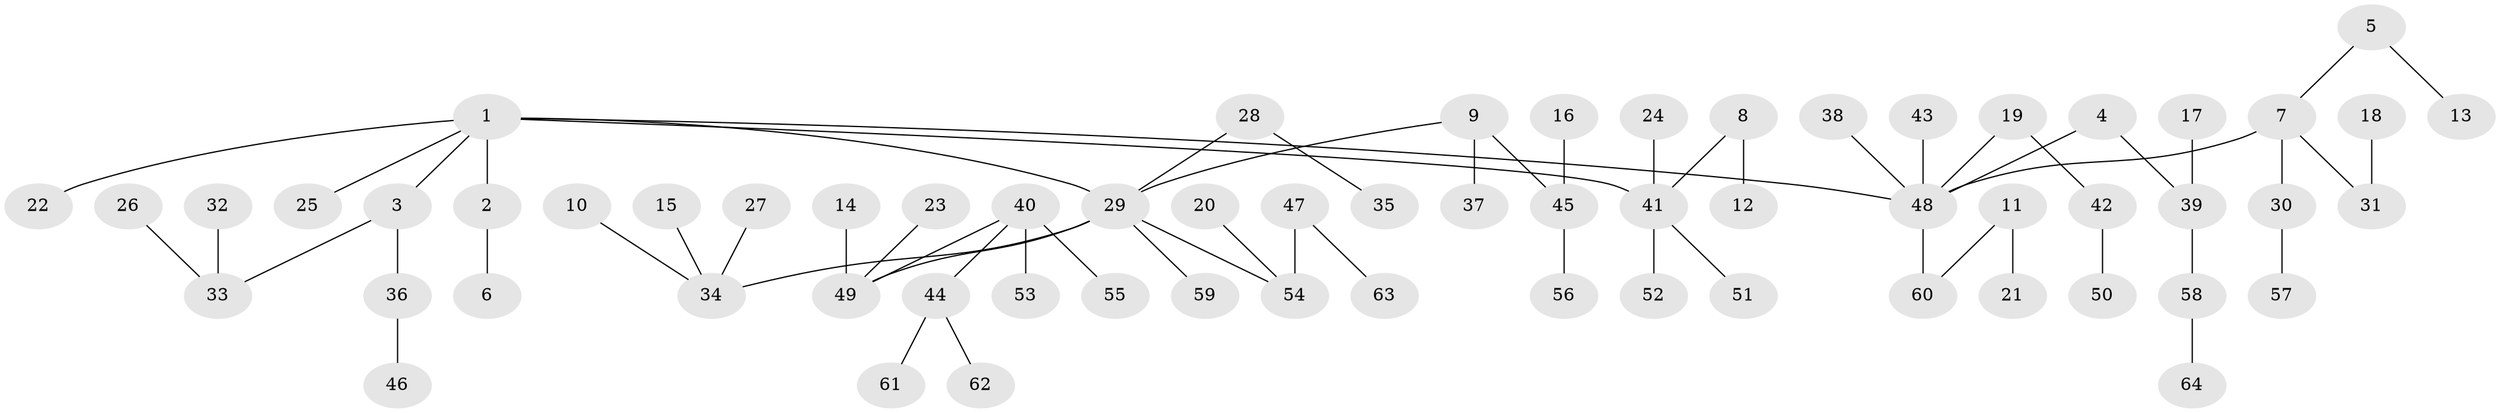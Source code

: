 // original degree distribution, {3: 0.13385826771653545, 4: 0.07086614173228346, 2: 0.23622047244094488, 9: 0.007874015748031496, 5: 0.03937007874015748, 7: 0.007874015748031496, 1: 0.5039370078740157}
// Generated by graph-tools (version 1.1) at 2025/26/03/09/25 03:26:26]
// undirected, 64 vertices, 63 edges
graph export_dot {
graph [start="1"]
  node [color=gray90,style=filled];
  1;
  2;
  3;
  4;
  5;
  6;
  7;
  8;
  9;
  10;
  11;
  12;
  13;
  14;
  15;
  16;
  17;
  18;
  19;
  20;
  21;
  22;
  23;
  24;
  25;
  26;
  27;
  28;
  29;
  30;
  31;
  32;
  33;
  34;
  35;
  36;
  37;
  38;
  39;
  40;
  41;
  42;
  43;
  44;
  45;
  46;
  47;
  48;
  49;
  50;
  51;
  52;
  53;
  54;
  55;
  56;
  57;
  58;
  59;
  60;
  61;
  62;
  63;
  64;
  1 -- 2 [weight=1.0];
  1 -- 3 [weight=1.0];
  1 -- 22 [weight=1.0];
  1 -- 25 [weight=1.0];
  1 -- 29 [weight=1.0];
  1 -- 41 [weight=1.0];
  1 -- 48 [weight=1.0];
  2 -- 6 [weight=1.0];
  3 -- 33 [weight=1.0];
  3 -- 36 [weight=1.0];
  4 -- 39 [weight=1.0];
  4 -- 48 [weight=1.0];
  5 -- 7 [weight=1.0];
  5 -- 13 [weight=1.0];
  7 -- 30 [weight=1.0];
  7 -- 31 [weight=1.0];
  7 -- 48 [weight=1.0];
  8 -- 12 [weight=1.0];
  8 -- 41 [weight=1.0];
  9 -- 29 [weight=1.0];
  9 -- 37 [weight=1.0];
  9 -- 45 [weight=1.0];
  10 -- 34 [weight=1.0];
  11 -- 21 [weight=1.0];
  11 -- 60 [weight=1.0];
  14 -- 49 [weight=1.0];
  15 -- 34 [weight=1.0];
  16 -- 45 [weight=1.0];
  17 -- 39 [weight=1.0];
  18 -- 31 [weight=1.0];
  19 -- 42 [weight=1.0];
  19 -- 48 [weight=1.0];
  20 -- 54 [weight=1.0];
  23 -- 49 [weight=1.0];
  24 -- 41 [weight=1.0];
  26 -- 33 [weight=1.0];
  27 -- 34 [weight=1.0];
  28 -- 29 [weight=1.0];
  28 -- 35 [weight=1.0];
  29 -- 34 [weight=1.0];
  29 -- 49 [weight=1.0];
  29 -- 54 [weight=1.0];
  29 -- 59 [weight=1.0];
  30 -- 57 [weight=1.0];
  32 -- 33 [weight=1.0];
  36 -- 46 [weight=1.0];
  38 -- 48 [weight=1.0];
  39 -- 58 [weight=1.0];
  40 -- 44 [weight=1.0];
  40 -- 49 [weight=1.0];
  40 -- 53 [weight=1.0];
  40 -- 55 [weight=1.0];
  41 -- 51 [weight=1.0];
  41 -- 52 [weight=1.0];
  42 -- 50 [weight=1.0];
  43 -- 48 [weight=1.0];
  44 -- 61 [weight=1.0];
  44 -- 62 [weight=1.0];
  45 -- 56 [weight=1.0];
  47 -- 54 [weight=1.0];
  47 -- 63 [weight=1.0];
  48 -- 60 [weight=1.0];
  58 -- 64 [weight=1.0];
}

